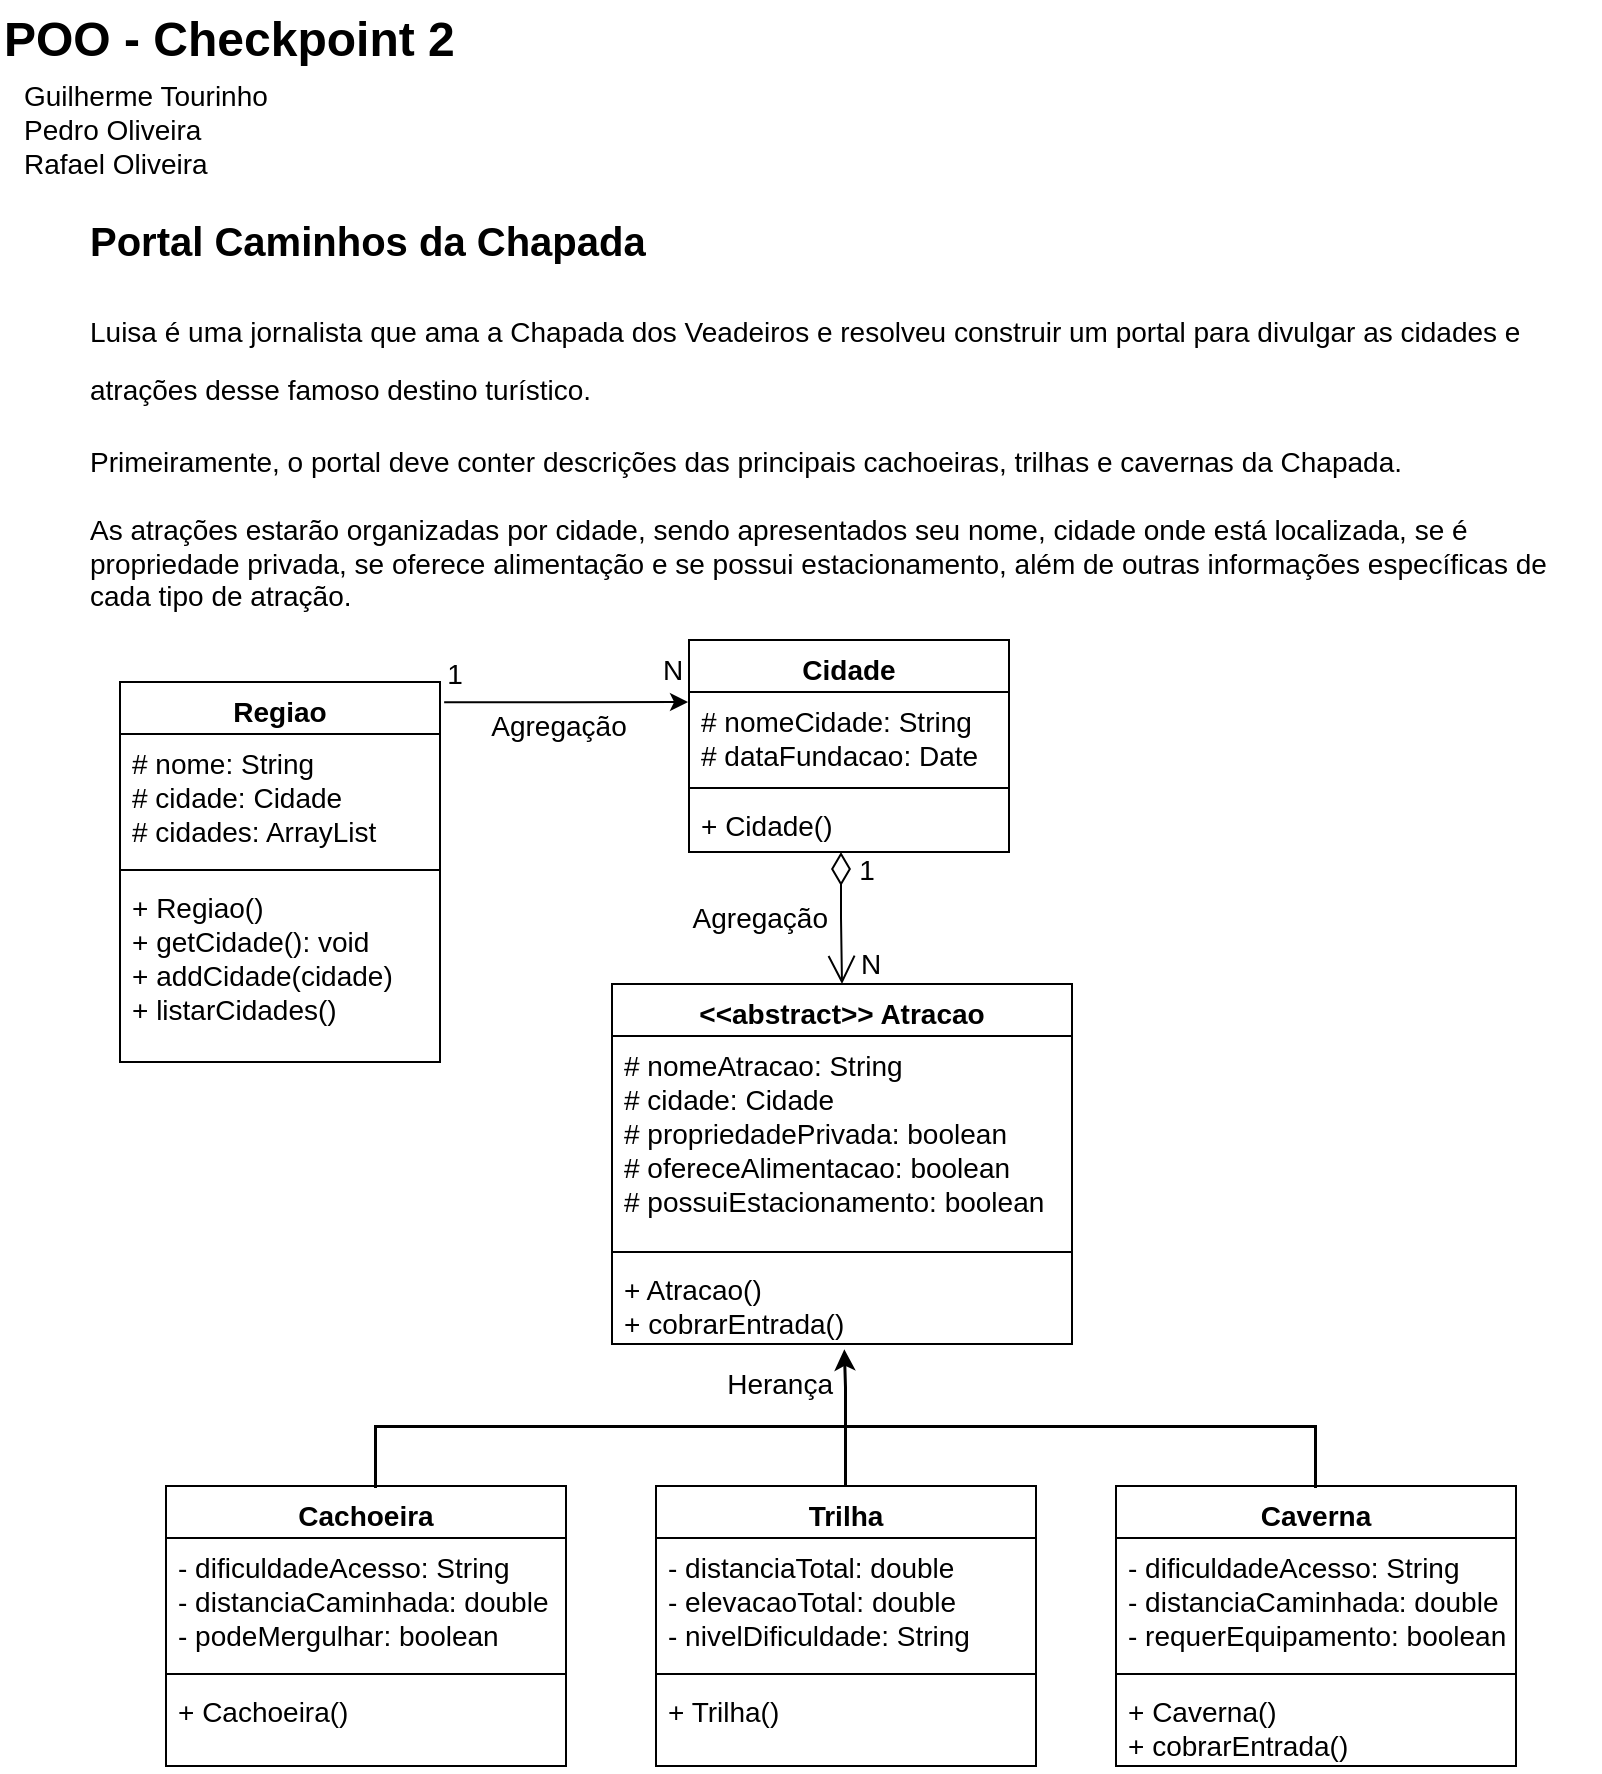 <mxfile version="20.0.3" type="device"><diagram id="w1eQTvh9J5aqnU7fIrIR" name="Page-1"><mxGraphModel dx="946" dy="-1802" grid="1" gridSize="10" guides="1" tooltips="1" connect="1" arrows="1" fold="1" page="1" pageScale="1" pageWidth="827" pageHeight="1169" math="0" shadow="0"><root><mxCell id="0"/><mxCell id="1" parent="0"/><mxCell id="Tb9qipr10U-LZeM3_FRC-1" value="POO - Checkpoint 2" style="text;strokeColor=none;fillColor=none;html=1;fontSize=24;fontStyle=1;verticalAlign=middle;align=left;" parent="1" vertex="1"><mxGeometry y="2520" width="230" height="40" as="geometry"/></mxCell><mxCell id="Tb9qipr10U-LZeM3_FRC-3" value="&lt;h1 style=&quot;font-size: 20px;&quot;&gt;&lt;span style=&quot;background-color: initial;&quot;&gt;&lt;font style=&quot;font-size: 20px;&quot;&gt;Portal Caminhos da Chapada&lt;/font&gt;&lt;/span&gt;&lt;/h1&gt;&lt;h1 style=&quot;&quot;&gt;&lt;span style=&quot;font-size: 14px; background-color: initial; font-weight: normal;&quot;&gt;Luisa é uma jornalista que ama a Chapada dos Veadeiros e resolveu construir um portal para divulgar as cidades e atrações desse famoso destino turístico.&lt;/span&gt;&lt;/h1&gt;&lt;div&gt;&lt;span style=&quot;font-size: 14px; background-color: initial; font-weight: normal;&quot;&gt;Primeiramente, o portal deve conter descrições das principais cachoeiras, trilhas e cavernas da Chapada.&lt;/span&gt;&lt;/div&gt;&lt;div&gt;&lt;span style=&quot;font-size: 14px; background-color: initial; font-weight: normal;&quot;&gt;&lt;br&gt;&lt;/span&gt;&lt;/div&gt;&lt;div&gt;&lt;span style=&quot;font-size: 14px; background-color: initial; font-weight: normal;&quot;&gt;As atrações estarão organizadas por cidade, sendo apresentados seu nome, cidade onde está localizada, se é propriedade privada, se oferece alimentação e se possui estacionamento, além de outras informações específicas de cada tipo de atração.&lt;br&gt;&lt;/span&gt;&lt;/div&gt;" style="text;html=1;strokeColor=none;fillColor=none;spacing=5;spacingTop=-20;whiteSpace=wrap;overflow=hidden;rounded=0;" parent="1" vertex="1"><mxGeometry x="40" y="2626" width="760" height="200" as="geometry"/></mxCell><mxCell id="Tb9qipr10U-LZeM3_FRC-4" value="Cidade" style="swimlane;fontStyle=1;align=center;verticalAlign=top;childLayout=stackLayout;horizontal=1;startSize=26;horizontalStack=0;resizeParent=1;resizeParentMax=0;resizeLast=0;collapsible=1;marginBottom=0;fontSize=14;" parent="1" vertex="1"><mxGeometry x="344.5" y="2840" width="160" height="106" as="geometry"/></mxCell><mxCell id="Tb9qipr10U-LZeM3_FRC-5" value="# nomeCidade: String&#10;# dataFundacao: Date&#10;" style="text;strokeColor=none;fillColor=none;align=left;verticalAlign=top;spacingLeft=4;spacingRight=4;overflow=hidden;rotatable=0;points=[[0,0.5],[1,0.5]];portConstraint=eastwest;fontSize=14;" parent="Tb9qipr10U-LZeM3_FRC-4" vertex="1"><mxGeometry y="26" width="160" height="44" as="geometry"/></mxCell><mxCell id="Tb9qipr10U-LZeM3_FRC-6" value="" style="line;strokeWidth=1;fillColor=none;align=left;verticalAlign=middle;spacingTop=-1;spacingLeft=3;spacingRight=3;rotatable=0;labelPosition=right;points=[];portConstraint=eastwest;fontSize=14;" parent="Tb9qipr10U-LZeM3_FRC-4" vertex="1"><mxGeometry y="70" width="160" height="8" as="geometry"/></mxCell><mxCell id="Tb9qipr10U-LZeM3_FRC-7" value="+ Cidade()" style="text;strokeColor=none;fillColor=none;align=left;verticalAlign=top;spacingLeft=4;spacingRight=4;overflow=hidden;rotatable=0;points=[[0,0.5],[1,0.5]];portConstraint=eastwest;fontSize=14;" parent="Tb9qipr10U-LZeM3_FRC-4" vertex="1"><mxGeometry y="78" width="160" height="28" as="geometry"/></mxCell><mxCell id="Tb9qipr10U-LZeM3_FRC-8" value="&lt;&lt;abstract&gt;&gt; Atracao" style="swimlane;fontStyle=1;align=center;verticalAlign=top;childLayout=stackLayout;horizontal=1;startSize=26;horizontalStack=0;resizeParent=1;resizeParentMax=0;resizeLast=0;collapsible=1;marginBottom=0;fontSize=14;" parent="1" vertex="1"><mxGeometry x="306" y="3012" width="230" height="180" as="geometry"><mxRectangle x="306" y="3012" width="120" height="40" as="alternateBounds"/></mxGeometry></mxCell><mxCell id="Tb9qipr10U-LZeM3_FRC-9" value="# nomeAtracao: String&#10;# cidade: Cidade&#10;# propriedadePrivada: boolean&#10;# ofereceAlimentacao: boolean&#10;# possuiEstacionamento: boolean" style="text;strokeColor=none;fillColor=none;align=left;verticalAlign=top;spacingLeft=4;spacingRight=4;overflow=hidden;rotatable=0;points=[[0,0.5],[1,0.5]];portConstraint=eastwest;fontSize=14;" parent="Tb9qipr10U-LZeM3_FRC-8" vertex="1"><mxGeometry y="26" width="230" height="104" as="geometry"/></mxCell><mxCell id="Tb9qipr10U-LZeM3_FRC-10" value="" style="line;strokeWidth=1;fillColor=none;align=left;verticalAlign=middle;spacingTop=-1;spacingLeft=3;spacingRight=3;rotatable=0;labelPosition=right;points=[];portConstraint=eastwest;fontSize=14;" parent="Tb9qipr10U-LZeM3_FRC-8" vertex="1"><mxGeometry y="130" width="230" height="8" as="geometry"/></mxCell><mxCell id="Tb9qipr10U-LZeM3_FRC-11" value="+ Atracao()&#10;+ cobrarEntrada()" style="text;strokeColor=none;fillColor=none;align=left;verticalAlign=top;spacingLeft=4;spacingRight=4;overflow=hidden;rotatable=0;points=[[0,0.5],[1,0.5]];portConstraint=eastwest;fontSize=14;" parent="Tb9qipr10U-LZeM3_FRC-8" vertex="1"><mxGeometry y="138" width="230" height="42" as="geometry"/></mxCell><mxCell id="Tb9qipr10U-LZeM3_FRC-12" value="Cachoeira" style="swimlane;fontStyle=1;align=center;verticalAlign=top;childLayout=stackLayout;horizontal=1;startSize=26;horizontalStack=0;resizeParent=1;resizeParentMax=0;resizeLast=0;collapsible=1;marginBottom=0;fontSize=14;" parent="1" vertex="1"><mxGeometry x="83" y="3263" width="200" height="140" as="geometry"/></mxCell><mxCell id="Tb9qipr10U-LZeM3_FRC-13" value="- dificuldadeAcesso: String&#10;- distanciaCaminhada: double&#10;- podeMergulhar: boolean&#10;" style="text;strokeColor=none;fillColor=none;align=left;verticalAlign=top;spacingLeft=4;spacingRight=4;overflow=hidden;rotatable=0;points=[[0,0.5],[1,0.5]];portConstraint=eastwest;fontSize=14;" parent="Tb9qipr10U-LZeM3_FRC-12" vertex="1"><mxGeometry y="26" width="200" height="64" as="geometry"/></mxCell><mxCell id="Tb9qipr10U-LZeM3_FRC-14" value="" style="line;strokeWidth=1;fillColor=none;align=left;verticalAlign=middle;spacingTop=-1;spacingLeft=3;spacingRight=3;rotatable=0;labelPosition=right;points=[];portConstraint=eastwest;fontSize=14;" parent="Tb9qipr10U-LZeM3_FRC-12" vertex="1"><mxGeometry y="90" width="200" height="8" as="geometry"/></mxCell><mxCell id="Tb9qipr10U-LZeM3_FRC-15" value="+ Cachoeira()" style="text;strokeColor=none;fillColor=none;align=left;verticalAlign=top;spacingLeft=4;spacingRight=4;overflow=hidden;rotatable=0;points=[[0,0.5],[1,0.5]];portConstraint=eastwest;fontSize=14;" parent="Tb9qipr10U-LZeM3_FRC-12" vertex="1"><mxGeometry y="98" width="200" height="42" as="geometry"/></mxCell><mxCell id="Tb9qipr10U-LZeM3_FRC-16" value="Trilha" style="swimlane;fontStyle=1;align=center;verticalAlign=top;childLayout=stackLayout;horizontal=1;startSize=26;horizontalStack=0;resizeParent=1;resizeParentMax=0;resizeLast=0;collapsible=1;marginBottom=0;fontSize=14;" parent="1" vertex="1"><mxGeometry x="328" y="3263" width="190" height="140" as="geometry"/></mxCell><mxCell id="Tb9qipr10U-LZeM3_FRC-17" value="- distanciaTotal: double&#10;- elevacaoTotal: double&#10;- nivelDificuldade: String" style="text;strokeColor=none;fillColor=none;align=left;verticalAlign=top;spacingLeft=4;spacingRight=4;overflow=hidden;rotatable=0;points=[[0,0.5],[1,0.5]];portConstraint=eastwest;fontSize=14;" parent="Tb9qipr10U-LZeM3_FRC-16" vertex="1"><mxGeometry y="26" width="190" height="64" as="geometry"/></mxCell><mxCell id="Tb9qipr10U-LZeM3_FRC-18" value="" style="line;strokeWidth=1;fillColor=none;align=left;verticalAlign=middle;spacingTop=-1;spacingLeft=3;spacingRight=3;rotatable=0;labelPosition=right;points=[];portConstraint=eastwest;fontSize=14;" parent="Tb9qipr10U-LZeM3_FRC-16" vertex="1"><mxGeometry y="90" width="190" height="8" as="geometry"/></mxCell><mxCell id="Tb9qipr10U-LZeM3_FRC-19" value="+ Trilha()" style="text;strokeColor=none;fillColor=none;align=left;verticalAlign=top;spacingLeft=4;spacingRight=4;overflow=hidden;rotatable=0;points=[[0,0.5],[1,0.5]];portConstraint=eastwest;fontSize=14;" parent="Tb9qipr10U-LZeM3_FRC-16" vertex="1"><mxGeometry y="98" width="190" height="42" as="geometry"/></mxCell><mxCell id="Tb9qipr10U-LZeM3_FRC-20" value="Caverna" style="swimlane;fontStyle=1;align=center;verticalAlign=top;childLayout=stackLayout;horizontal=1;startSize=26;horizontalStack=0;resizeParent=1;resizeParentMax=0;resizeLast=0;collapsible=1;marginBottom=0;fontSize=14;" parent="1" vertex="1"><mxGeometry x="558" y="3263" width="200" height="140" as="geometry"/></mxCell><mxCell id="Tb9qipr10U-LZeM3_FRC-21" value="- dificuldadeAcesso: String&#10;- distanciaCaminhada: double&#10;- requerEquipamento: boolean" style="text;strokeColor=none;fillColor=none;align=left;verticalAlign=top;spacingLeft=4;spacingRight=4;overflow=hidden;rotatable=0;points=[[0,0.5],[1,0.5]];portConstraint=eastwest;fontSize=14;" parent="Tb9qipr10U-LZeM3_FRC-20" vertex="1"><mxGeometry y="26" width="200" height="64" as="geometry"/></mxCell><mxCell id="Tb9qipr10U-LZeM3_FRC-22" value="" style="line;strokeWidth=1;fillColor=none;align=left;verticalAlign=middle;spacingTop=-1;spacingLeft=3;spacingRight=3;rotatable=0;labelPosition=right;points=[];portConstraint=eastwest;fontSize=14;" parent="Tb9qipr10U-LZeM3_FRC-20" vertex="1"><mxGeometry y="90" width="200" height="8" as="geometry"/></mxCell><mxCell id="Tb9qipr10U-LZeM3_FRC-23" value="+ Caverna()&#10;+ cobrarEntrada()" style="text;strokeColor=none;fillColor=none;align=left;verticalAlign=top;spacingLeft=4;spacingRight=4;overflow=hidden;rotatable=0;points=[[0,0.5],[1,0.5]];portConstraint=eastwest;fontSize=14;" parent="Tb9qipr10U-LZeM3_FRC-20" vertex="1"><mxGeometry y="98" width="200" height="42" as="geometry"/></mxCell><mxCell id="Tb9qipr10U-LZeM3_FRC-24" value="" style="endArrow=open;html=1;endSize=12;startArrow=diamondThin;startSize=14;startFill=0;edgeStyle=orthogonalEdgeStyle;align=left;verticalAlign=bottom;rounded=0;fontSize=14;entryX=0.5;entryY=0;entryDx=0;entryDy=0;exitX=0.475;exitY=1;exitDx=0;exitDy=0;exitPerimeter=0;" parent="1" source="Tb9qipr10U-LZeM3_FRC-7" target="Tb9qipr10U-LZeM3_FRC-8" edge="1"><mxGeometry x="-1" y="3" relative="1" as="geometry"><mxPoint x="157.5" y="3001" as="sourcePoint"/><mxPoint x="317.5" y="3001" as="targetPoint"/></mxGeometry></mxCell><mxCell id="Tb9qipr10U-LZeM3_FRC-25" value="1" style="edgeLabel;html=1;align=center;verticalAlign=middle;resizable=0;points=[];fontSize=14;" parent="Tb9qipr10U-LZeM3_FRC-24" connectable="0" vertex="1"><mxGeometry x="-0.801" relative="1" as="geometry"><mxPoint x="12" y="2" as="offset"/></mxGeometry></mxCell><mxCell id="Tb9qipr10U-LZeM3_FRC-26" value="N" style="edgeLabel;html=1;align=center;verticalAlign=middle;resizable=0;points=[];fontSize=14;" parent="Tb9qipr10U-LZeM3_FRC-24" connectable="0" vertex="1"><mxGeometry x="0.819" y="3" relative="1" as="geometry"><mxPoint x="11" y="-4" as="offset"/></mxGeometry></mxCell><mxCell id="Tb9qipr10U-LZeM3_FRC-27" value="Agregação" style="text;strokeColor=none;fillColor=none;align=right;verticalAlign=middle;spacingLeft=4;spacingRight=4;overflow=hidden;points=[[0,0.5],[1,0.5]];portConstraint=eastwest;rotatable=0;fontSize=14;" parent="1" vertex="1"><mxGeometry x="340" y="2963" width="80" height="30" as="geometry"/></mxCell><mxCell id="Tb9qipr10U-LZeM3_FRC-28" value="" style="group" parent="1" connectable="0" vertex="1"><mxGeometry x="187.5" y="3223" width="470" height="40" as="geometry"/></mxCell><mxCell id="Tb9qipr10U-LZeM3_FRC-29" value="" style="line;strokeWidth=1.5;direction=south;html=1;fontSize=14;" parent="Tb9qipr10U-LZeM3_FRC-28" vertex="1"><mxGeometry x="215.413" y="10" width="39.163" height="30" as="geometry"/></mxCell><mxCell id="Tb9qipr10U-LZeM3_FRC-30" value="" style="shape=partialRectangle;whiteSpace=wrap;html=1;bottom=1;right=1;left=1;top=0;fillColor=none;routingCenterX=-0.5;fontSize=14;strokeWidth=1.5;rotation=-180;" parent="Tb9qipr10U-LZeM3_FRC-28" vertex="1"><mxGeometry y="10" width="470" height="30" as="geometry"/></mxCell><mxCell id="Tb9qipr10U-LZeM3_FRC-31" value="Herança" style="text;strokeColor=none;fillColor=none;align=right;verticalAlign=middle;spacingLeft=4;spacingRight=4;overflow=hidden;points=[[0,0.5],[1,0.5]];portConstraint=eastwest;rotatable=0;fontSize=14;" parent="1" vertex="1"><mxGeometry x="342.5" y="3196" width="80" height="30" as="geometry"/></mxCell><mxCell id="Tb9qipr10U-LZeM3_FRC-32" value="" style="edgeStyle=elbowEdgeStyle;elbow=vertical;endArrow=classic;html=1;rounded=0;fontSize=14;strokeWidth=1.5;entryX=0.504;entryY=1.058;entryDx=0;entryDy=0;entryPerimeter=0;exitX=0.5;exitY=1;exitDx=0;exitDy=0;" parent="1" source="Tb9qipr10U-LZeM3_FRC-30" target="Tb9qipr10U-LZeM3_FRC-11" edge="1"><mxGeometry width="50" height="50" relative="1" as="geometry"><mxPoint x="367.5" y="3531" as="sourcePoint"/><mxPoint x="417.5" y="3481" as="targetPoint"/></mxGeometry></mxCell><mxCell id="snZpp-AHARU5sHNBUv4d-1" value="Regiao" style="swimlane;fontStyle=1;align=center;verticalAlign=top;childLayout=stackLayout;horizontal=1;startSize=26;horizontalStack=0;resizeParent=1;resizeParentMax=0;resizeLast=0;collapsible=1;marginBottom=0;fontSize=14;" vertex="1" parent="1"><mxGeometry x="60" y="2861" width="160" height="190" as="geometry"/></mxCell><mxCell id="snZpp-AHARU5sHNBUv4d-2" value="# nome: String&#10;# cidade: Cidade&#10;# cidades: ArrayList&#10;" style="text;strokeColor=none;fillColor=none;align=left;verticalAlign=top;spacingLeft=4;spacingRight=4;overflow=hidden;rotatable=0;points=[[0,0.5],[1,0.5]];portConstraint=eastwest;fontSize=14;" vertex="1" parent="snZpp-AHARU5sHNBUv4d-1"><mxGeometry y="26" width="160" height="64" as="geometry"/></mxCell><mxCell id="snZpp-AHARU5sHNBUv4d-3" value="" style="line;strokeWidth=1;fillColor=none;align=left;verticalAlign=middle;spacingTop=-1;spacingLeft=3;spacingRight=3;rotatable=0;labelPosition=right;points=[];portConstraint=eastwest;fontSize=14;" vertex="1" parent="snZpp-AHARU5sHNBUv4d-1"><mxGeometry y="90" width="160" height="8" as="geometry"/></mxCell><mxCell id="snZpp-AHARU5sHNBUv4d-4" value="+ Regiao()&#10;+ getCidade(): void&#10;+ addCidade(cidade)&#10;+ listarCidades()" style="text;strokeColor=none;fillColor=none;align=left;verticalAlign=top;spacingLeft=4;spacingRight=4;overflow=hidden;rotatable=0;points=[[0,0.5],[1,0.5]];portConstraint=eastwest;fontSize=14;" vertex="1" parent="snZpp-AHARU5sHNBUv4d-1"><mxGeometry y="98" width="160" height="92" as="geometry"/></mxCell><mxCell id="snZpp-AHARU5sHNBUv4d-5" value="Guilherme Tourinho&lt;br style=&quot;font-size: 14px;&quot;&gt;Pedro Oliveira&lt;br style=&quot;font-size: 14px;&quot;&gt;Rafael Oliveira" style="text;html=1;strokeColor=none;fillColor=none;align=left;verticalAlign=middle;whiteSpace=wrap;rounded=0;fontSize=14;" vertex="1" parent="1"><mxGeometry x="10" y="2570" width="170" height="30" as="geometry"/></mxCell><mxCell id="snZpp-AHARU5sHNBUv4d-6" style="edgeStyle=orthogonalEdgeStyle;rounded=0;orthogonalLoop=1;jettySize=auto;html=1;entryX=-0.003;entryY=0.114;entryDx=0;entryDy=0;entryPerimeter=0;fontSize=14;exitX=1.013;exitY=0.053;exitDx=0;exitDy=0;exitPerimeter=0;" edge="1" parent="1" source="snZpp-AHARU5sHNBUv4d-1" target="Tb9qipr10U-LZeM3_FRC-5"><mxGeometry relative="1" as="geometry"><mxPoint x="290" y="2940" as="sourcePoint"/></mxGeometry></mxCell><mxCell id="snZpp-AHARU5sHNBUv4d-7" value="Agregação" style="edgeLabel;html=1;align=center;verticalAlign=middle;resizable=0;points=[];fontSize=14;" vertex="1" connectable="0" parent="snZpp-AHARU5sHNBUv4d-6"><mxGeometry x="-0.218" relative="1" as="geometry"><mxPoint x="9" y="12" as="offset"/></mxGeometry></mxCell><mxCell id="snZpp-AHARU5sHNBUv4d-9" value="1" style="edgeLabel;html=1;align=center;verticalAlign=middle;resizable=0;points=[];fontSize=14;" vertex="1" connectable="0" parent="snZpp-AHARU5sHNBUv4d-6"><mxGeometry x="-0.919" y="-2" relative="1" as="geometry"><mxPoint y="-16" as="offset"/></mxGeometry></mxCell><mxCell id="snZpp-AHARU5sHNBUv4d-10" value="N" style="edgeLabel;html=1;align=center;verticalAlign=middle;resizable=0;points=[];fontSize=14;" vertex="1" connectable="0" parent="snZpp-AHARU5sHNBUv4d-6"><mxGeometry x="0.889" relative="1" as="geometry"><mxPoint x="-2" y="-16" as="offset"/></mxGeometry></mxCell></root></mxGraphModel></diagram></mxfile>